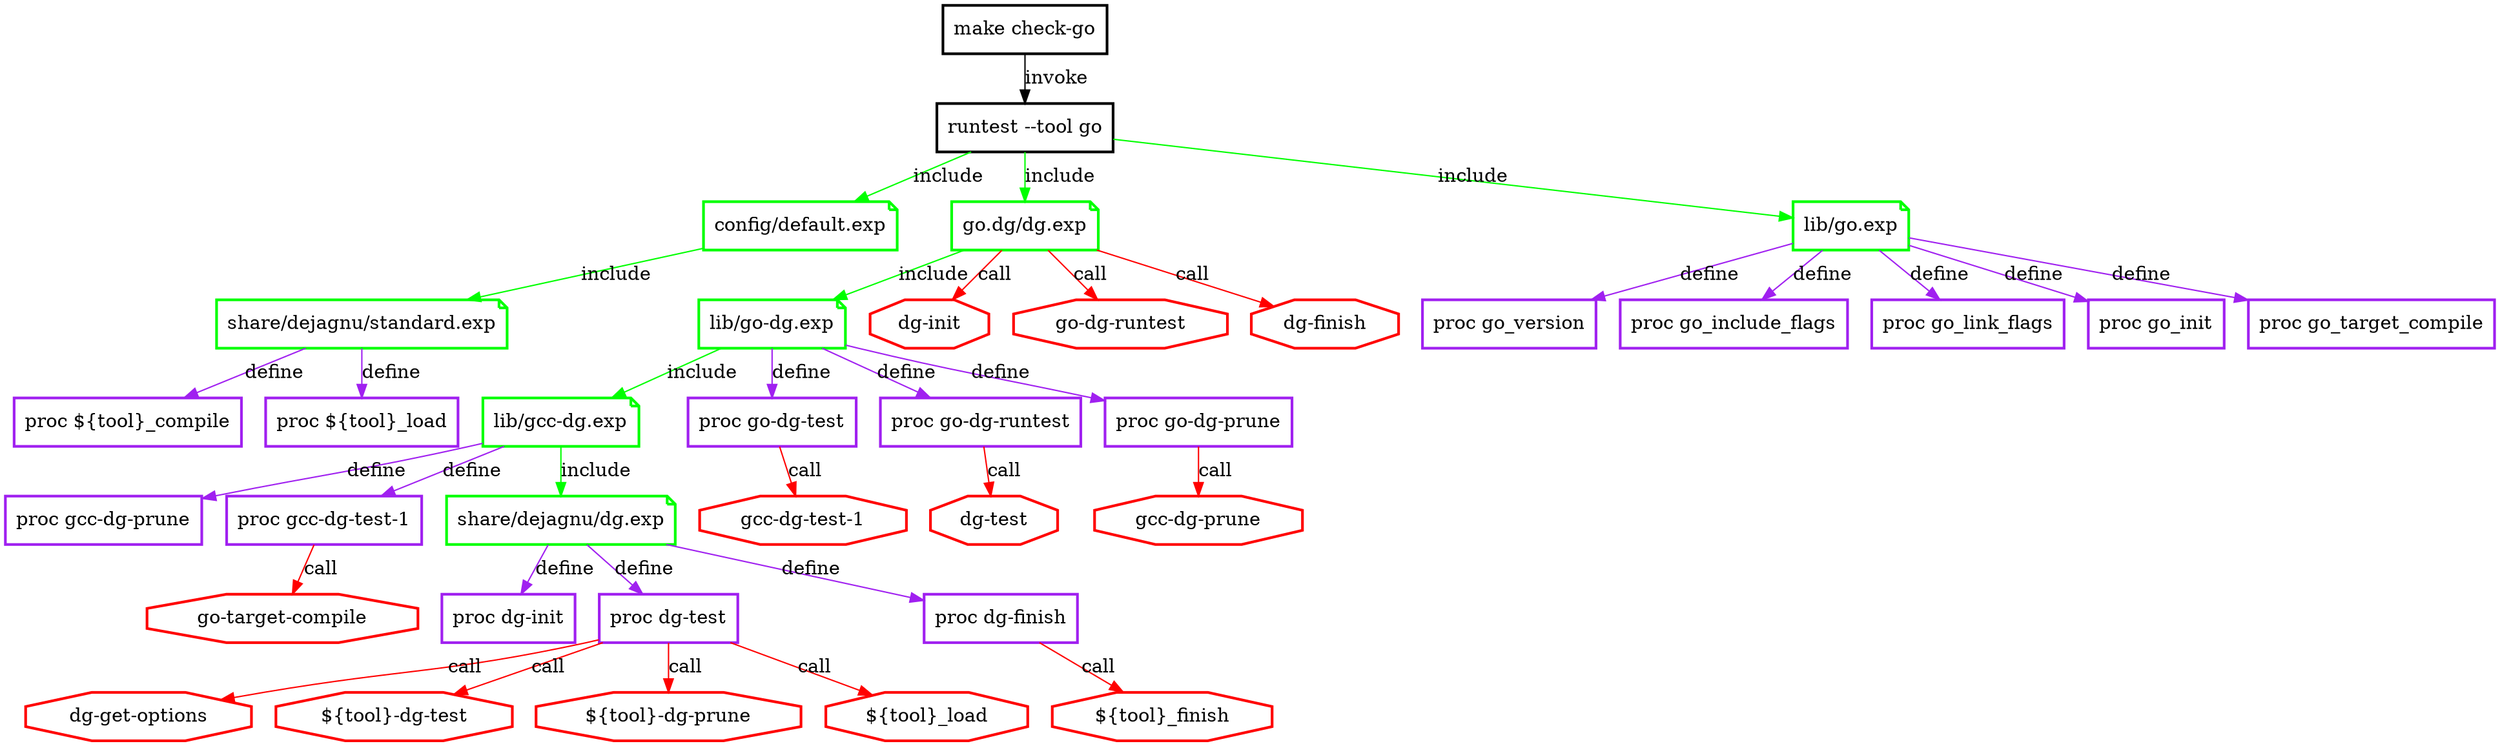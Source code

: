   digraph foo {
    edge [labelfloat=true]
    node [color=green,penwidth=2.0,shape=note]

    "make check-go" [color=black,shape=box]
    "runtest --tool go" [color=black,shape=box]
    "make check-go" -> "runtest --tool go" [label=invoke,color=black]
    "runtest --tool go" -> "config/default.exp" [label=include,color=green];
    "runtest --tool go" -> "go.dg/dg.exp" -> "lib/go-dg.exp" -> "lib/gcc-dg.exp" [label=include,color=green];
    "runtest --tool go" -> "lib/go.exp" [label=include,color=green]
    
    "lib/go.exp" -> "proc go_version" [label=define,color=purple]
    "lib/go.exp" -> "proc go_include_flags" [label=define,color=purple]
    "lib/go.exp" -> "proc go_link_flags" [label=define,color=purple]
    "lib/go.exp" -> "proc go_init" [label=define,color=purple]
    "lib/go.exp" -> "proc go_target_compile" [label=define,color=purple]

   //shape=box: proc definitions
   "proc ${tool}_compile" [shape=box,color=purple];
   "proc ${tool}_load" [shape=box,color=purple];
   "proc go_version" [shape=box,color=purple]
   "proc go_include_flags" [shape=box,color=purple]
   "proc go_link_flags" [shape=box,color=purple]
   "proc go_init" [shape=box,color=purple]
   "proc go_target_compile" [shape=box,color=purple]

   

   "config/default.exp" -> "share/dejagnu/standard.exp" [label=include,color=green]
   "share/dejagnu/standard.exp" -> "proc ${tool}_load" [label=define,color=purple];
   "share/dejagnu/standard.exp" -> "proc ${tool}_compile" [label=define,color=purple];

   //shape=octagon: commands
   "dg-init" [shape=octagon,color=red];
   "go-dg-runtest" [shape=octagon,color=red];
   "dg-finish" [shape=octagon,color=red];

   "go.dg/dg.exp" -> "dg-init" [label=call,color=red]
   "go.dg/dg.exp" -> "go-dg-runtest" [label=call,color=red]
   "go.dg/dg.exp" -> "dg-finish" [label=call,color=red]

   "proc dg-init" [shape=box,color=purple];
   "proc dg-test" [shape=box,color=purple];
   "proc dg-finish" [shape=box,color=purple];
   "proc gcc-dg-prune" [shape=box,color=purple];
   "proc gcc-dg-test-1" [shape=box,color=purple];
   "go-target-compile" [shape=octagon,color=red] 
   "${tool}_finish" [shape=octagon,color=red];
   "lib/gcc-dg.exp" -> "proc gcc-dg-prune" [label=define,color=purple]
   "lib/gcc-dg.exp" -> "proc gcc-dg-test-1" [label=define,color=purple]
   "proc gcc-dg-test-1" -> "go-target-compile" [label=call,color=red]
   "lib/gcc-dg.exp" -> "share/dejagnu/dg.exp" [label=include,color=green]
   "share/dejagnu/dg.exp" -> "proc dg-init" [label=define,color=purple]
   "share/dejagnu/dg.exp" -> "proc dg-test" [label=define,color=purple]
   "share/dejagnu/dg.exp" -> "proc dg-finish" [label=define,color=purple]
   "proc dg-finish" -> "${tool}_finish" [label=call,color=red]

   "dg-get-options" [shape=octagon,color=red];
   "${tool}-dg-test" [shape=octagon,color=red];
   "${tool}-dg-prune" [shape=octagon,color=red];
   "${tool}_load" [shape=octagon,color=red];
   "proc dg-test" -> "dg-get-options" [label=call,color=red]
   "proc dg-test" -> "${tool}-dg-test" [label=call,color=red]
   "proc dg-test" -> "${tool}-dg-prune" [label=call,color=red]
   "proc dg-test" -> "${tool}_load" [label=call,color=red]

   "proc go-dg-test" [shape=box,color=purple];
   "proc go-dg-runtest" [shape=box,color=purple];
   "proc go-dg-prune" [shape=box,color=purple];

   "lib/go-dg.exp" -> "proc go-dg-test" [label=define,color=purple]
   "lib/go-dg.exp" -> "proc go-dg-runtest" [label=define,color=purple]
   "lib/go-dg.exp" -> "proc go-dg-prune" [label=define,color=purple]

   "gcc-dg-test-1" [shape=octagon,color=red];
   "proc go-dg-test" -> "gcc-dg-test-1" [label=call,color=red]

   "dg-test" [shape=octagon,color=red];
   "proc go-dg-runtest" -> "dg-test" [label=call,color=red]

   "gcc-dg-prune"  [shape=octagon,color=red];
   "proc go-dg-prune" -> "gcc-dg-prune" [label=call,color=red]

   }